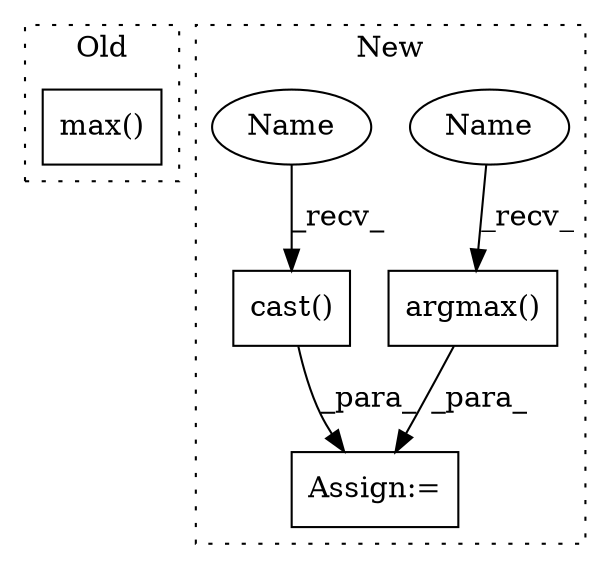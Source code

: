 digraph G {
subgraph cluster0 {
1 [label="max()" a="75" s="918,934" l="10,9" shape="box"];
label = "Old";
style="dotted";
}
subgraph cluster1 {
2 [label="cast()" a="75" s="1098,1122" l="8,1" shape="box"];
3 [label="argmax()" a="75" s="1029,1045" l="10,10" shape="box"];
4 [label="Assign:=" a="68" s="1470" l="4" shape="box"];
5 [label="Name" a="87" s="1029" l="2" shape="ellipse"];
6 [label="Name" a="87" s="1098" l="2" shape="ellipse"];
label = "New";
style="dotted";
}
2 -> 4 [label="_para_"];
3 -> 4 [label="_para_"];
5 -> 3 [label="_recv_"];
6 -> 2 [label="_recv_"];
}